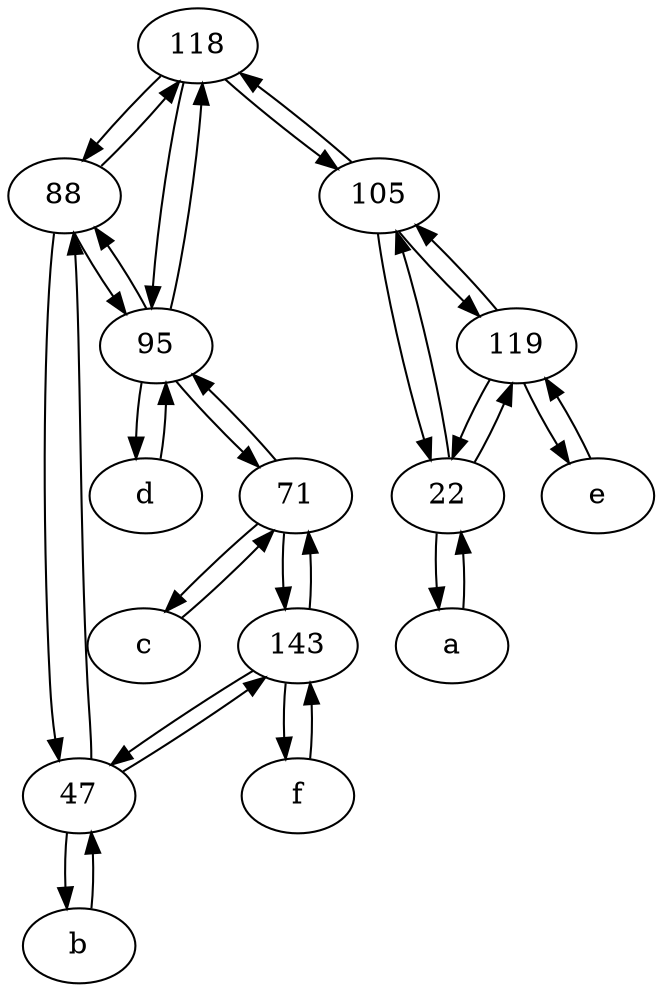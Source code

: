 digraph  {
	118;
	a [pos="40,10!"];
	e [pos="30,50!"];
	b [pos="50,20!"];
	f [pos="15,45!"];
	47;
	88;
	c [pos="20,10!"];
	22;
	119;
	105;
	d [pos="20,30!"];
	71;
	95;
	143;
	22 -> a;
	71 -> 143;
	95 -> 88;
	88 -> 95;
	e -> 119;
	95 -> d;
	118 -> 105;
	a -> 22;
	88 -> 118;
	119 -> 22;
	105 -> 119;
	d -> 95;
	118 -> 88;
	105 -> 118;
	22 -> 119;
	c -> 71;
	119 -> e;
	f -> 143;
	119 -> 105;
	b -> 47;
	88 -> 47;
	71 -> 95;
	105 -> 22;
	47 -> b;
	22 -> 105;
	47 -> 88;
	118 -> 95;
	95 -> 118;
	47 -> 143;
	71 -> c;
	143 -> 47;
	143 -> f;
	143 -> 71;
	95 -> 71;

	}